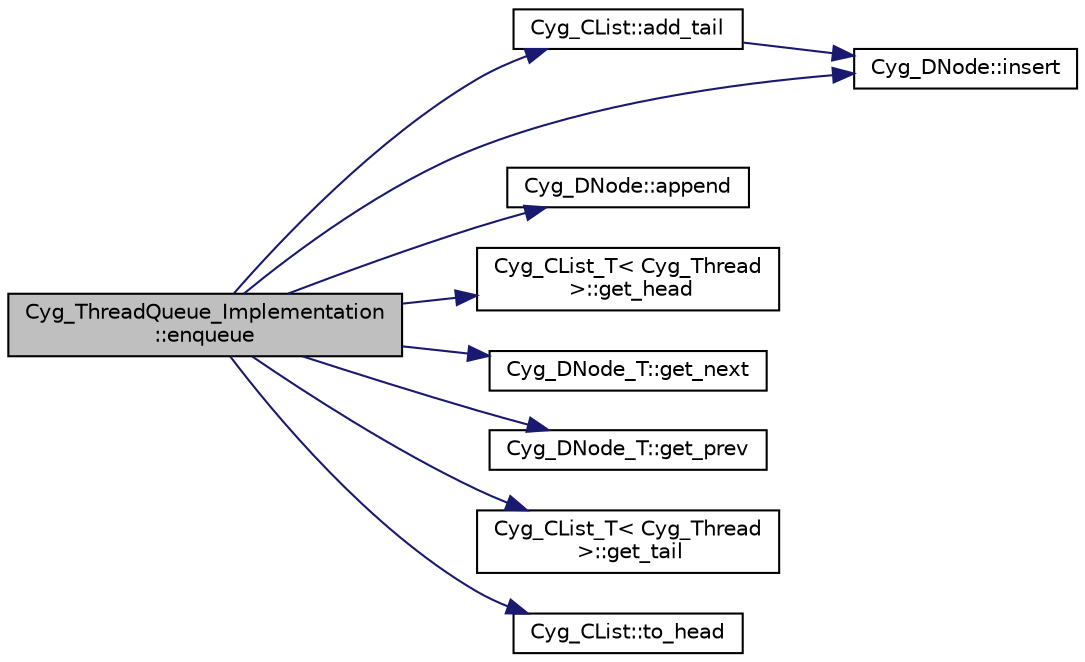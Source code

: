 digraph "Cyg_ThreadQueue_Implementation::enqueue"
{
  edge [fontname="Helvetica",fontsize="10",labelfontname="Helvetica",labelfontsize="10"];
  node [fontname="Helvetica",fontsize="10",shape=record];
  rankdir="LR";
  Node1 [label="Cyg_ThreadQueue_Implementation\l::enqueue",height=0.2,width=0.4,color="black", fillcolor="grey75", style="filled" fontcolor="black"];
  Node1 -> Node2 [color="midnightblue",fontsize="10",style="solid",fontname="Helvetica"];
  Node2 [label="Cyg_CList::add_tail",height=0.2,width=0.4,color="black", fillcolor="white", style="filled",URL="$class_cyg___c_list.html#a5b78ee573df448e713d5547f35853c8b"];
  Node2 -> Node3 [color="midnightblue",fontsize="10",style="solid",fontname="Helvetica"];
  Node3 [label="Cyg_DNode::insert",height=0.2,width=0.4,color="black", fillcolor="white", style="filled",URL="$class_cyg___d_node.html#af06f745246ea0f74a57135e192b19108"];
  Node1 -> Node4 [color="midnightblue",fontsize="10",style="solid",fontname="Helvetica"];
  Node4 [label="Cyg_DNode::append",height=0.2,width=0.4,color="black", fillcolor="white", style="filled",URL="$class_cyg___d_node.html#a857188efb220e7be7c4b3cc3398f2dd8"];
  Node1 -> Node5 [color="midnightblue",fontsize="10",style="solid",fontname="Helvetica"];
  Node5 [label="Cyg_CList_T\< Cyg_Thread\l \>::get_head",height=0.2,width=0.4,color="black", fillcolor="white", style="filled",URL="$class_cyg___c_list___t.html#a8a550e09751307bcc988ffa2f0a03c36"];
  Node1 -> Node6 [color="midnightblue",fontsize="10",style="solid",fontname="Helvetica"];
  Node6 [label="Cyg_DNode_T::get_next",height=0.2,width=0.4,color="black", fillcolor="white", style="filled",URL="$class_cyg___d_node___t.html#a32e05c3124e76f4cc399e71dc6e3f9f9"];
  Node1 -> Node7 [color="midnightblue",fontsize="10",style="solid",fontname="Helvetica"];
  Node7 [label="Cyg_DNode_T::get_prev",height=0.2,width=0.4,color="black", fillcolor="white", style="filled",URL="$class_cyg___d_node___t.html#afda5008db2c97caf6d1a9f7169c08474"];
  Node1 -> Node8 [color="midnightblue",fontsize="10",style="solid",fontname="Helvetica"];
  Node8 [label="Cyg_CList_T\< Cyg_Thread\l \>::get_tail",height=0.2,width=0.4,color="black", fillcolor="white", style="filled",URL="$class_cyg___c_list___t.html#ae079cd7a966bd4d77c3f20bc92948468"];
  Node1 -> Node3 [color="midnightblue",fontsize="10",style="solid",fontname="Helvetica"];
  Node1 -> Node9 [color="midnightblue",fontsize="10",style="solid",fontname="Helvetica"];
  Node9 [label="Cyg_CList::to_head",height=0.2,width=0.4,color="black", fillcolor="white", style="filled",URL="$class_cyg___c_list.html#a49955e2ef36e73238c4dc2098c581ee0"];
}
